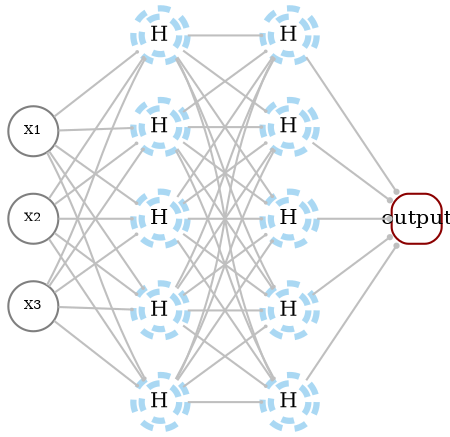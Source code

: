 digraph neural_network {
  bgcolor="transparent"
  rankdir=LR;
  node [shape=circle color=gray50];

  X1 [label="X1" fixedsize=True fontsize =6 width=.33];
  X2 [label="X2" fixedsize=True fontsize =6 width=.33];
  X3 [label="X3" fixedsize=True fontsize =6 width=.33];
  
  
  X1 -> hidden1, hidden2, hidden3, hidden4,hidden5 [arrowhead="dot" arrowsize=0.1 minlen=1 fontsize=7 color=gray75];
  X2 -> hidden1, hidden2, hidden3, hidden4,hidden5 [arrowhead="dot" arrowsize=0.1 minlen=1 fontsize=7 color=gray75];
  X3 -> hidden1, hidden2, hidden3, hidden4,hidden5 [arrowhead="dot" arrowsize=0.1 minlen=1 fontsize=7 color=gray75];


  hidden1 [label=H fixedsize=True fontsize =10 width=.25 color = "#56B4E980" shape=doublecircle style=dashed penwidth=3];
  hidden2 [label=H fixedsize=True fontsize =10 width=.25 color = "#56B4E980" shape=doublecircle style=dashed penwidth=3];
  hidden3 [label=H fixedsize=True fontsize =10 width=.25 color = "#56B4E980" shape=doublecircle style=dashed penwidth=3];
  hidden4 [label=H fixedsize=True fontsize =10 width=.25 color = "#56B4E980" shape=doublecircle style=dashed penwidth=3];
  hidden5 [label=H fixedsize=True fontsize =10 width=.25 color = "#56B4E980" shape=doublecircle style=dashed penwidth=3];
    
  hidden1, hidden2, hidden3, hidden4, hidden5 -> hidden1b, hidden2b, hidden3b, hidden4b, hidden5b [arrowhead="dot" arrowsize=0.1 minlen=1 fontsize=7 color=gray75];

  hidden1b [label=H fixedsize=True fontsize =10 width=.25 color = "#56B4E980" shape=doublecircle style=dashed penwidth=3];
  hidden2b [label=H fixedsize=True fontsize =10 width=.25 color = "#56B4E980" shape=doublecircle style=dashed penwidth=3];
  hidden3b [label=H fixedsize=True fontsize =10 width=.25 color = "#56B4E980" shape=doublecircle style=dashed penwidth=3];
  hidden4b [label=H fixedsize=True fontsize =10 width=.25 color = "#56B4E980" shape=doublecircle style=dashed penwidth=3];
  hidden5b [label=H fixedsize=True fontsize =10 width=.25 color = "#56B4E980" shape=doublecircle style=dashed penwidth=3];


  hidden1b, hidden2b, hidden3b, hidden4b, hidden5b -> output [arrowhead="dot" arrowsize=0.25 minlen=1 color=gray75];

  output [label="output" fixedsize=True fontsize =10 width=.33 color=darkred shape=square style=rounded];
}